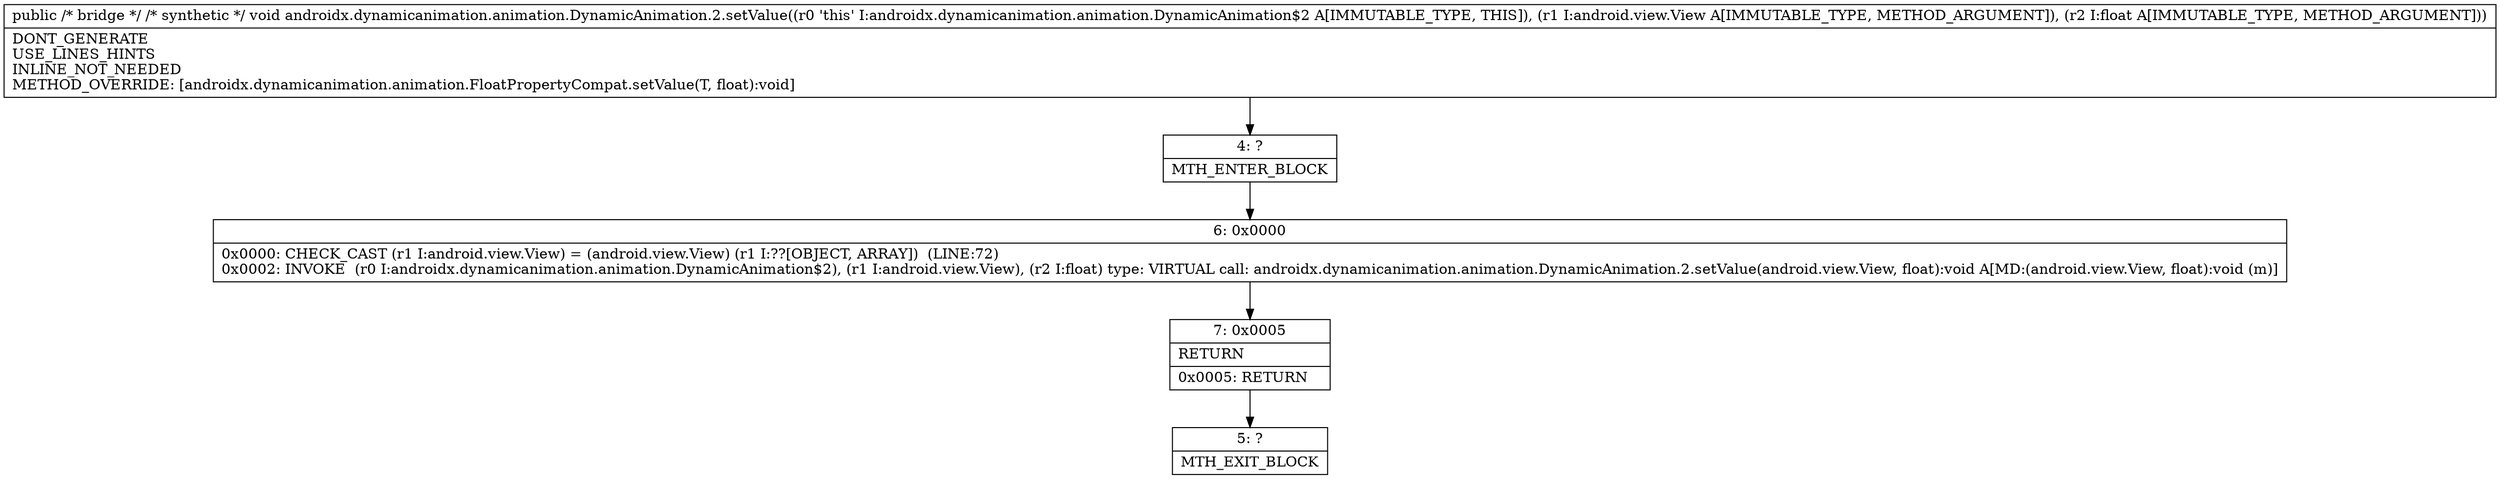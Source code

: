 digraph "CFG forandroidx.dynamicanimation.animation.DynamicAnimation.2.setValue(Ljava\/lang\/Object;F)V" {
Node_4 [shape=record,label="{4\:\ ?|MTH_ENTER_BLOCK\l}"];
Node_6 [shape=record,label="{6\:\ 0x0000|0x0000: CHECK_CAST (r1 I:android.view.View) = (android.view.View) (r1 I:??[OBJECT, ARRAY])  (LINE:72)\l0x0002: INVOKE  (r0 I:androidx.dynamicanimation.animation.DynamicAnimation$2), (r1 I:android.view.View), (r2 I:float) type: VIRTUAL call: androidx.dynamicanimation.animation.DynamicAnimation.2.setValue(android.view.View, float):void A[MD:(android.view.View, float):void (m)]\l}"];
Node_7 [shape=record,label="{7\:\ 0x0005|RETURN\l|0x0005: RETURN   \l}"];
Node_5 [shape=record,label="{5\:\ ?|MTH_EXIT_BLOCK\l}"];
MethodNode[shape=record,label="{public \/* bridge *\/ \/* synthetic *\/ void androidx.dynamicanimation.animation.DynamicAnimation.2.setValue((r0 'this' I:androidx.dynamicanimation.animation.DynamicAnimation$2 A[IMMUTABLE_TYPE, THIS]), (r1 I:android.view.View A[IMMUTABLE_TYPE, METHOD_ARGUMENT]), (r2 I:float A[IMMUTABLE_TYPE, METHOD_ARGUMENT]))  | DONT_GENERATE\lUSE_LINES_HINTS\lINLINE_NOT_NEEDED\lMETHOD_OVERRIDE: [androidx.dynamicanimation.animation.FloatPropertyCompat.setValue(T, float):void]\l}"];
MethodNode -> Node_4;Node_4 -> Node_6;
Node_6 -> Node_7;
Node_7 -> Node_5;
}

